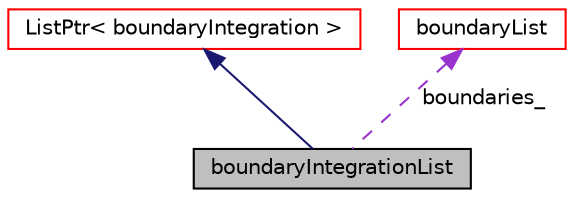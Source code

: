 digraph "boundaryIntegrationList"
{
 // LATEX_PDF_SIZE
  edge [fontname="Helvetica",fontsize="10",labelfontname="Helvetica",labelfontsize="10"];
  node [fontname="Helvetica",fontsize="10",shape=record];
  Node1 [label="boundaryIntegrationList",height=0.2,width=0.4,color="black", fillcolor="grey75", style="filled", fontcolor="black",tooltip=" "];
  Node2 -> Node1 [dir="back",color="midnightblue",fontsize="10",style="solid",fontname="Helvetica"];
  Node2 [label="ListPtr\< boundaryIntegration \>",height=0.2,width=0.4,color="red", fillcolor="white", style="filled",URL="$classpFlow_1_1ListPtr.html",tooltip=" "];
  Node4 -> Node1 [dir="back",color="darkorchid3",fontsize="10",style="dashed",label=" boundaries_" ,fontname="Helvetica"];
  Node4 [label="boundaryList",height=0.2,width=0.4,color="red", fillcolor="white", style="filled",URL="$classpFlow_1_1boundaryList.html",tooltip=" "];
}
